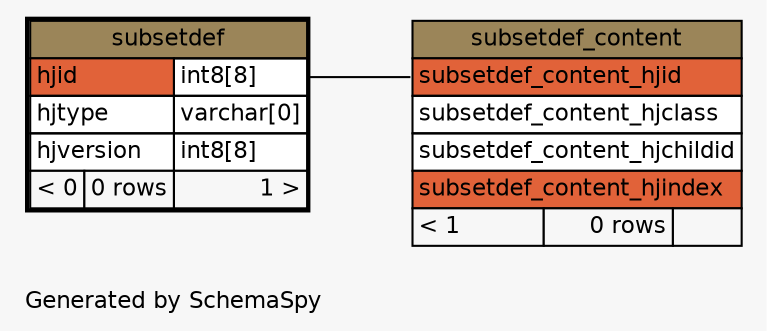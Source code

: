 // dot 2.22.2 on Windows Vista 6.0
// SchemaSpy rev 536
digraph "oneDegreeRelationshipsDiagram" {
  graph [
    rankdir="RL"
    bgcolor="#f7f7f7"
    label="\nGenerated by SchemaSpy"
    labeljust="l"
    nodesep="0.18"
    ranksep="0.46"
    fontname="Helvetica"
    fontsize="11"
  ];
  node [
    fontname="Helvetica"
    fontsize="11"
    shape="plaintext"
  ];
  edge [
    arrowsize="0.8"
  ];
  "subsetdef_content":"subsetdef_content_hjid":w -> "subsetdef":"hjid.type":e [arrowhead=none arrowtail=crowodot];
  "subsetdef" [
    label=<
    <TABLE BORDER="2" CELLBORDER="1" CELLSPACING="0" BGCOLOR="#ffffff">
      <TR><TD COLSPAN="3" BGCOLOR="#9b8559" ALIGN="CENTER">subsetdef</TD></TR>
      <TR><TD PORT="hjid" COLSPAN="2" BGCOLOR="#e16239" ALIGN="LEFT">hjid</TD><TD PORT="hjid.type" ALIGN="LEFT">int8[8]</TD></TR>
      <TR><TD PORT="hjtype" COLSPAN="2" ALIGN="LEFT">hjtype</TD><TD PORT="hjtype.type" ALIGN="LEFT">varchar[0]</TD></TR>
      <TR><TD PORT="hjversion" COLSPAN="2" ALIGN="LEFT">hjversion</TD><TD PORT="hjversion.type" ALIGN="LEFT">int8[8]</TD></TR>
      <TR><TD ALIGN="LEFT" BGCOLOR="#f7f7f7">&lt; 0</TD><TD ALIGN="RIGHT" BGCOLOR="#f7f7f7">0 rows</TD><TD ALIGN="RIGHT" BGCOLOR="#f7f7f7">1 &gt;</TD></TR>
    </TABLE>>
    URL="subsetdef.html"
    tooltip="subsetdef"
  ];
  "subsetdef_content" [
    label=<
    <TABLE BORDER="0" CELLBORDER="1" CELLSPACING="0" BGCOLOR="#ffffff">
      <TR><TD COLSPAN="3" BGCOLOR="#9b8559" ALIGN="CENTER">subsetdef_content</TD></TR>
      <TR><TD PORT="subsetdef_content_hjid" COLSPAN="3" BGCOLOR="#e16239" ALIGN="LEFT">subsetdef_content_hjid</TD></TR>
      <TR><TD PORT="subsetdef_content_hjclass" COLSPAN="3" ALIGN="LEFT">subsetdef_content_hjclass</TD></TR>
      <TR><TD PORT="subsetdef_content_hjchildid" COLSPAN="3" ALIGN="LEFT">subsetdef_content_hjchildid</TD></TR>
      <TR><TD PORT="subsetdef_content_hjindex" COLSPAN="3" BGCOLOR="#e16239" ALIGN="LEFT">subsetdef_content_hjindex</TD></TR>
      <TR><TD ALIGN="LEFT" BGCOLOR="#f7f7f7">&lt; 1</TD><TD ALIGN="RIGHT" BGCOLOR="#f7f7f7">0 rows</TD><TD ALIGN="RIGHT" BGCOLOR="#f7f7f7">  </TD></TR>
    </TABLE>>
    URL="subsetdef_content.html"
    tooltip="subsetdef_content"
  ];
}
